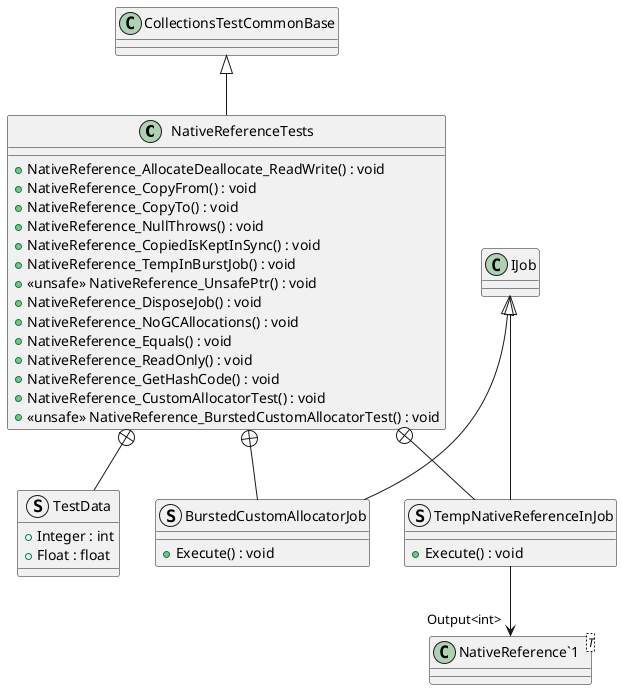 @startuml
class NativeReferenceTests {
    + NativeReference_AllocateDeallocate_ReadWrite() : void
    + NativeReference_CopyFrom() : void
    + NativeReference_CopyTo() : void
    + NativeReference_NullThrows() : void
    + NativeReference_CopiedIsKeptInSync() : void
    + NativeReference_TempInBurstJob() : void
    + <<unsafe>> NativeReference_UnsafePtr() : void
    + NativeReference_DisposeJob() : void
    + NativeReference_NoGCAllocations() : void
    + NativeReference_Equals() : void
    + NativeReference_ReadOnly() : void
    + NativeReference_GetHashCode() : void
    + NativeReference_CustomAllocatorTest() : void
    + <<unsafe>> NativeReference_BurstedCustomAllocatorTest() : void
}
struct TestData {
    + Integer : int
    + Float : float
}
struct TempNativeReferenceInJob {
    + Execute() : void
}
struct BurstedCustomAllocatorJob {
    + Execute() : void
}
class "NativeReference`1"<T> {
}
CollectionsTestCommonBase <|-- NativeReferenceTests
NativeReferenceTests +-- TestData
NativeReferenceTests +-- TempNativeReferenceInJob
IJob <|-- TempNativeReferenceInJob
TempNativeReferenceInJob --> "Output<int>" "NativeReference`1"
NativeReferenceTests +-- BurstedCustomAllocatorJob
IJob <|-- BurstedCustomAllocatorJob
@enduml
